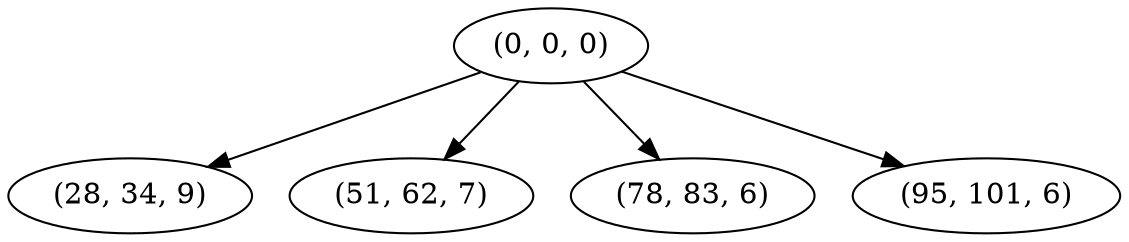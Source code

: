digraph tree {
    "(0, 0, 0)";
    "(28, 34, 9)";
    "(51, 62, 7)";
    "(78, 83, 6)";
    "(95, 101, 6)";
    "(0, 0, 0)" -> "(28, 34, 9)";
    "(0, 0, 0)" -> "(51, 62, 7)";
    "(0, 0, 0)" -> "(78, 83, 6)";
    "(0, 0, 0)" -> "(95, 101, 6)";
}
